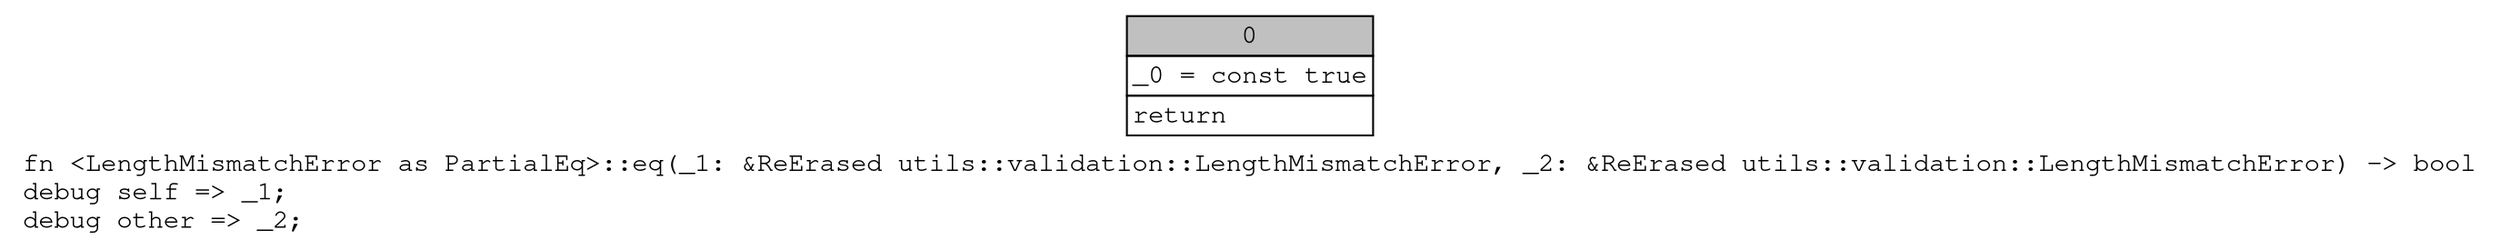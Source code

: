 digraph Mir_0_12438 {
    graph [fontname="Courier, monospace"];
    node [fontname="Courier, monospace"];
    edge [fontname="Courier, monospace"];
    label=<fn &lt;LengthMismatchError as PartialEq&gt;::eq(_1: &amp;ReErased utils::validation::LengthMismatchError, _2: &amp;ReErased utils::validation::LengthMismatchError) -&gt; bool<br align="left"/>debug self =&gt; _1;<br align="left"/>debug other =&gt; _2;<br align="left"/>>;
    bb0__0_12438 [shape="none", label=<<table border="0" cellborder="1" cellspacing="0"><tr><td bgcolor="gray" align="center" colspan="1">0</td></tr><tr><td align="left" balign="left">_0 = const true<br/></td></tr><tr><td align="left">return</td></tr></table>>];
}
